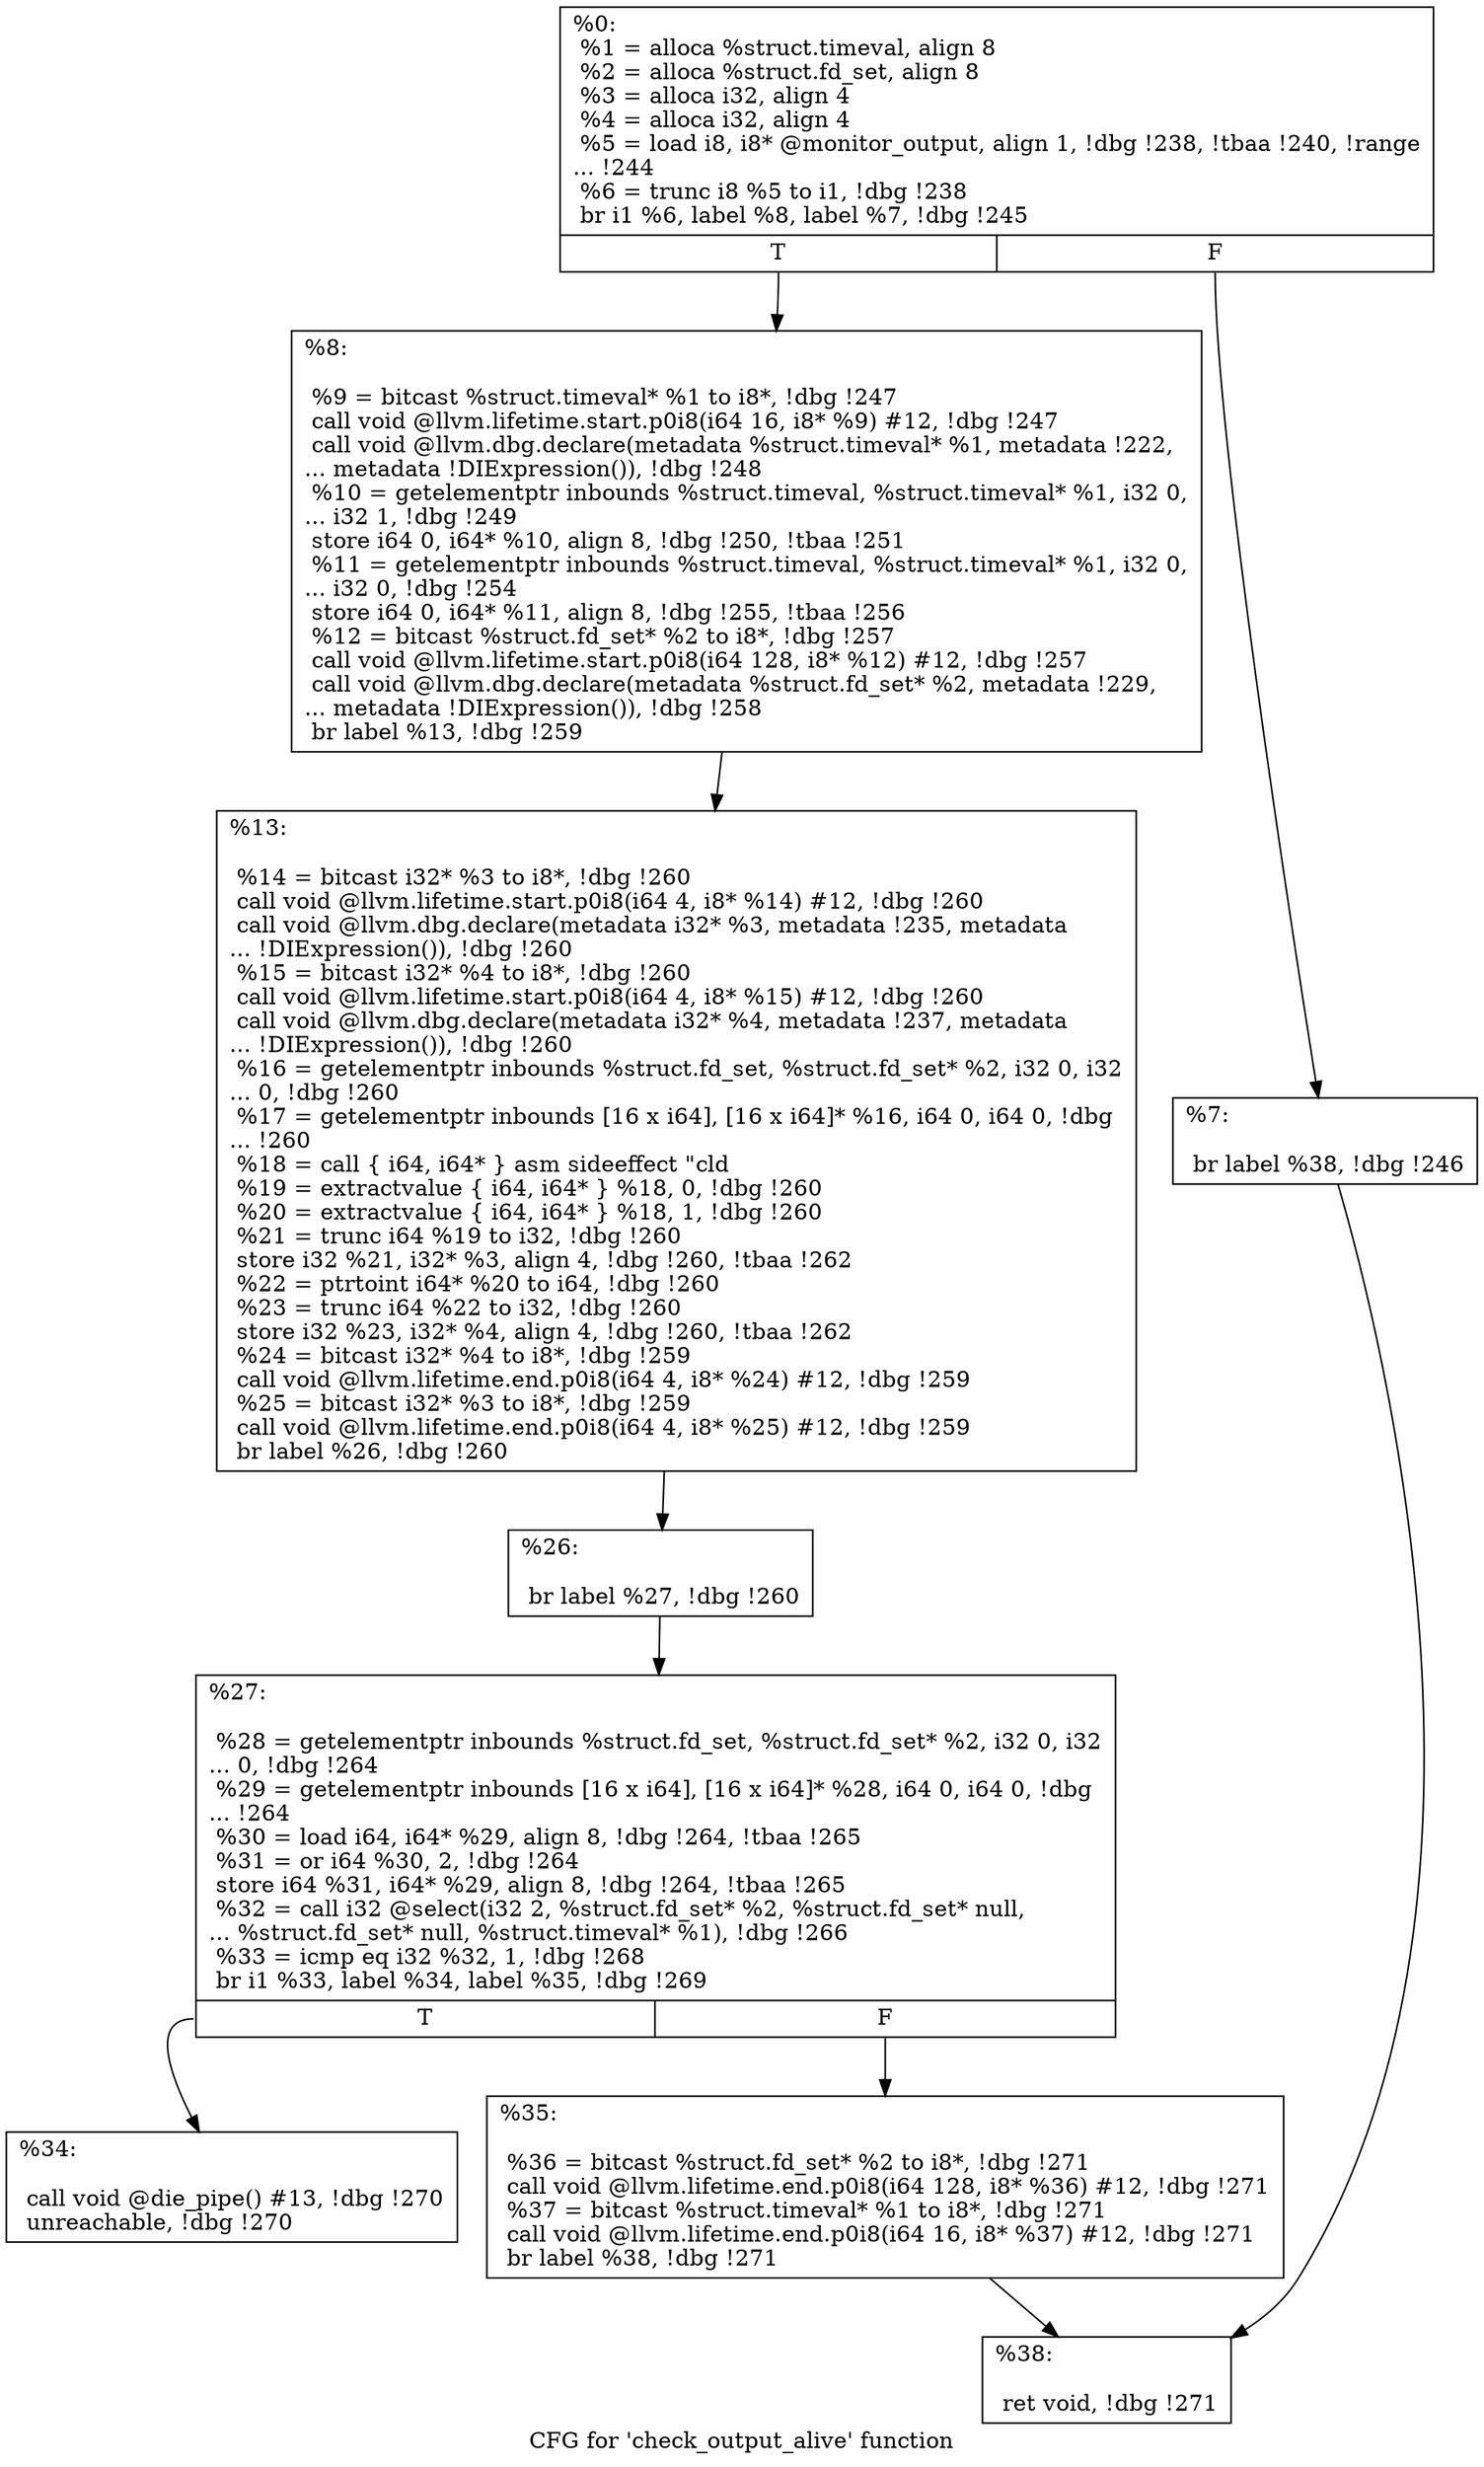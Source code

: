 digraph "CFG for 'check_output_alive' function" {
	label="CFG for 'check_output_alive' function";

	Node0x14ca7d0 [shape=record,label="{%0:\l  %1 = alloca %struct.timeval, align 8\l  %2 = alloca %struct.fd_set, align 8\l  %3 = alloca i32, align 4\l  %4 = alloca i32, align 4\l  %5 = load i8, i8* @monitor_output, align 1, !dbg !238, !tbaa !240, !range\l... !244\l  %6 = trunc i8 %5 to i1, !dbg !238\l  br i1 %6, label %8, label %7, !dbg !245\l|{<s0>T|<s1>F}}"];
	Node0x14ca7d0:s0 -> Node0x14ca870;
	Node0x14ca7d0:s1 -> Node0x14ca820;
	Node0x14ca820 [shape=record,label="{%7:\l\l  br label %38, !dbg !246\l}"];
	Node0x14ca820 -> Node0x14caa50;
	Node0x14ca870 [shape=record,label="{%8:\l\l  %9 = bitcast %struct.timeval* %1 to i8*, !dbg !247\l  call void @llvm.lifetime.start.p0i8(i64 16, i8* %9) #12, !dbg !247\l  call void @llvm.dbg.declare(metadata %struct.timeval* %1, metadata !222,\l... metadata !DIExpression()), !dbg !248\l  %10 = getelementptr inbounds %struct.timeval, %struct.timeval* %1, i32 0,\l... i32 1, !dbg !249\l  store i64 0, i64* %10, align 8, !dbg !250, !tbaa !251\l  %11 = getelementptr inbounds %struct.timeval, %struct.timeval* %1, i32 0,\l... i32 0, !dbg !254\l  store i64 0, i64* %11, align 8, !dbg !255, !tbaa !256\l  %12 = bitcast %struct.fd_set* %2 to i8*, !dbg !257\l  call void @llvm.lifetime.start.p0i8(i64 128, i8* %12) #12, !dbg !257\l  call void @llvm.dbg.declare(metadata %struct.fd_set* %2, metadata !229,\l... metadata !DIExpression()), !dbg !258\l  br label %13, !dbg !259\l}"];
	Node0x14ca870 -> Node0x14ca8c0;
	Node0x14ca8c0 [shape=record,label="{%13:\l\l  %14 = bitcast i32* %3 to i8*, !dbg !260\l  call void @llvm.lifetime.start.p0i8(i64 4, i8* %14) #12, !dbg !260\l  call void @llvm.dbg.declare(metadata i32* %3, metadata !235, metadata\l... !DIExpression()), !dbg !260\l  %15 = bitcast i32* %4 to i8*, !dbg !260\l  call void @llvm.lifetime.start.p0i8(i64 4, i8* %15) #12, !dbg !260\l  call void @llvm.dbg.declare(metadata i32* %4, metadata !237, metadata\l... !DIExpression()), !dbg !260\l  %16 = getelementptr inbounds %struct.fd_set, %struct.fd_set* %2, i32 0, i32\l... 0, !dbg !260\l  %17 = getelementptr inbounds [16 x i64], [16 x i64]* %16, i64 0, i64 0, !dbg\l... !260\l  %18 = call \{ i64, i64* \} asm sideeffect \"cld\l  %19 = extractvalue \{ i64, i64* \} %18, 0, !dbg !260\l  %20 = extractvalue \{ i64, i64* \} %18, 1, !dbg !260\l  %21 = trunc i64 %19 to i32, !dbg !260\l  store i32 %21, i32* %3, align 4, !dbg !260, !tbaa !262\l  %22 = ptrtoint i64* %20 to i64, !dbg !260\l  %23 = trunc i64 %22 to i32, !dbg !260\l  store i32 %23, i32* %4, align 4, !dbg !260, !tbaa !262\l  %24 = bitcast i32* %4 to i8*, !dbg !259\l  call void @llvm.lifetime.end.p0i8(i64 4, i8* %24) #12, !dbg !259\l  %25 = bitcast i32* %3 to i8*, !dbg !259\l  call void @llvm.lifetime.end.p0i8(i64 4, i8* %25) #12, !dbg !259\l  br label %26, !dbg !260\l}"];
	Node0x14ca8c0 -> Node0x14ca910;
	Node0x14ca910 [shape=record,label="{%26:\l\l  br label %27, !dbg !260\l}"];
	Node0x14ca910 -> Node0x14ca960;
	Node0x14ca960 [shape=record,label="{%27:\l\l  %28 = getelementptr inbounds %struct.fd_set, %struct.fd_set* %2, i32 0, i32\l... 0, !dbg !264\l  %29 = getelementptr inbounds [16 x i64], [16 x i64]* %28, i64 0, i64 0, !dbg\l... !264\l  %30 = load i64, i64* %29, align 8, !dbg !264, !tbaa !265\l  %31 = or i64 %30, 2, !dbg !264\l  store i64 %31, i64* %29, align 8, !dbg !264, !tbaa !265\l  %32 = call i32 @select(i32 2, %struct.fd_set* %2, %struct.fd_set* null,\l... %struct.fd_set* null, %struct.timeval* %1), !dbg !266\l  %33 = icmp eq i32 %32, 1, !dbg !268\l  br i1 %33, label %34, label %35, !dbg !269\l|{<s0>T|<s1>F}}"];
	Node0x14ca960:s0 -> Node0x14ca9b0;
	Node0x14ca960:s1 -> Node0x14caa00;
	Node0x14ca9b0 [shape=record,label="{%34:\l\l  call void @die_pipe() #13, !dbg !270\l  unreachable, !dbg !270\l}"];
	Node0x14caa00 [shape=record,label="{%35:\l\l  %36 = bitcast %struct.fd_set* %2 to i8*, !dbg !271\l  call void @llvm.lifetime.end.p0i8(i64 128, i8* %36) #12, !dbg !271\l  %37 = bitcast %struct.timeval* %1 to i8*, !dbg !271\l  call void @llvm.lifetime.end.p0i8(i64 16, i8* %37) #12, !dbg !271\l  br label %38, !dbg !271\l}"];
	Node0x14caa00 -> Node0x14caa50;
	Node0x14caa50 [shape=record,label="{%38:\l\l  ret void, !dbg !271\l}"];
}
